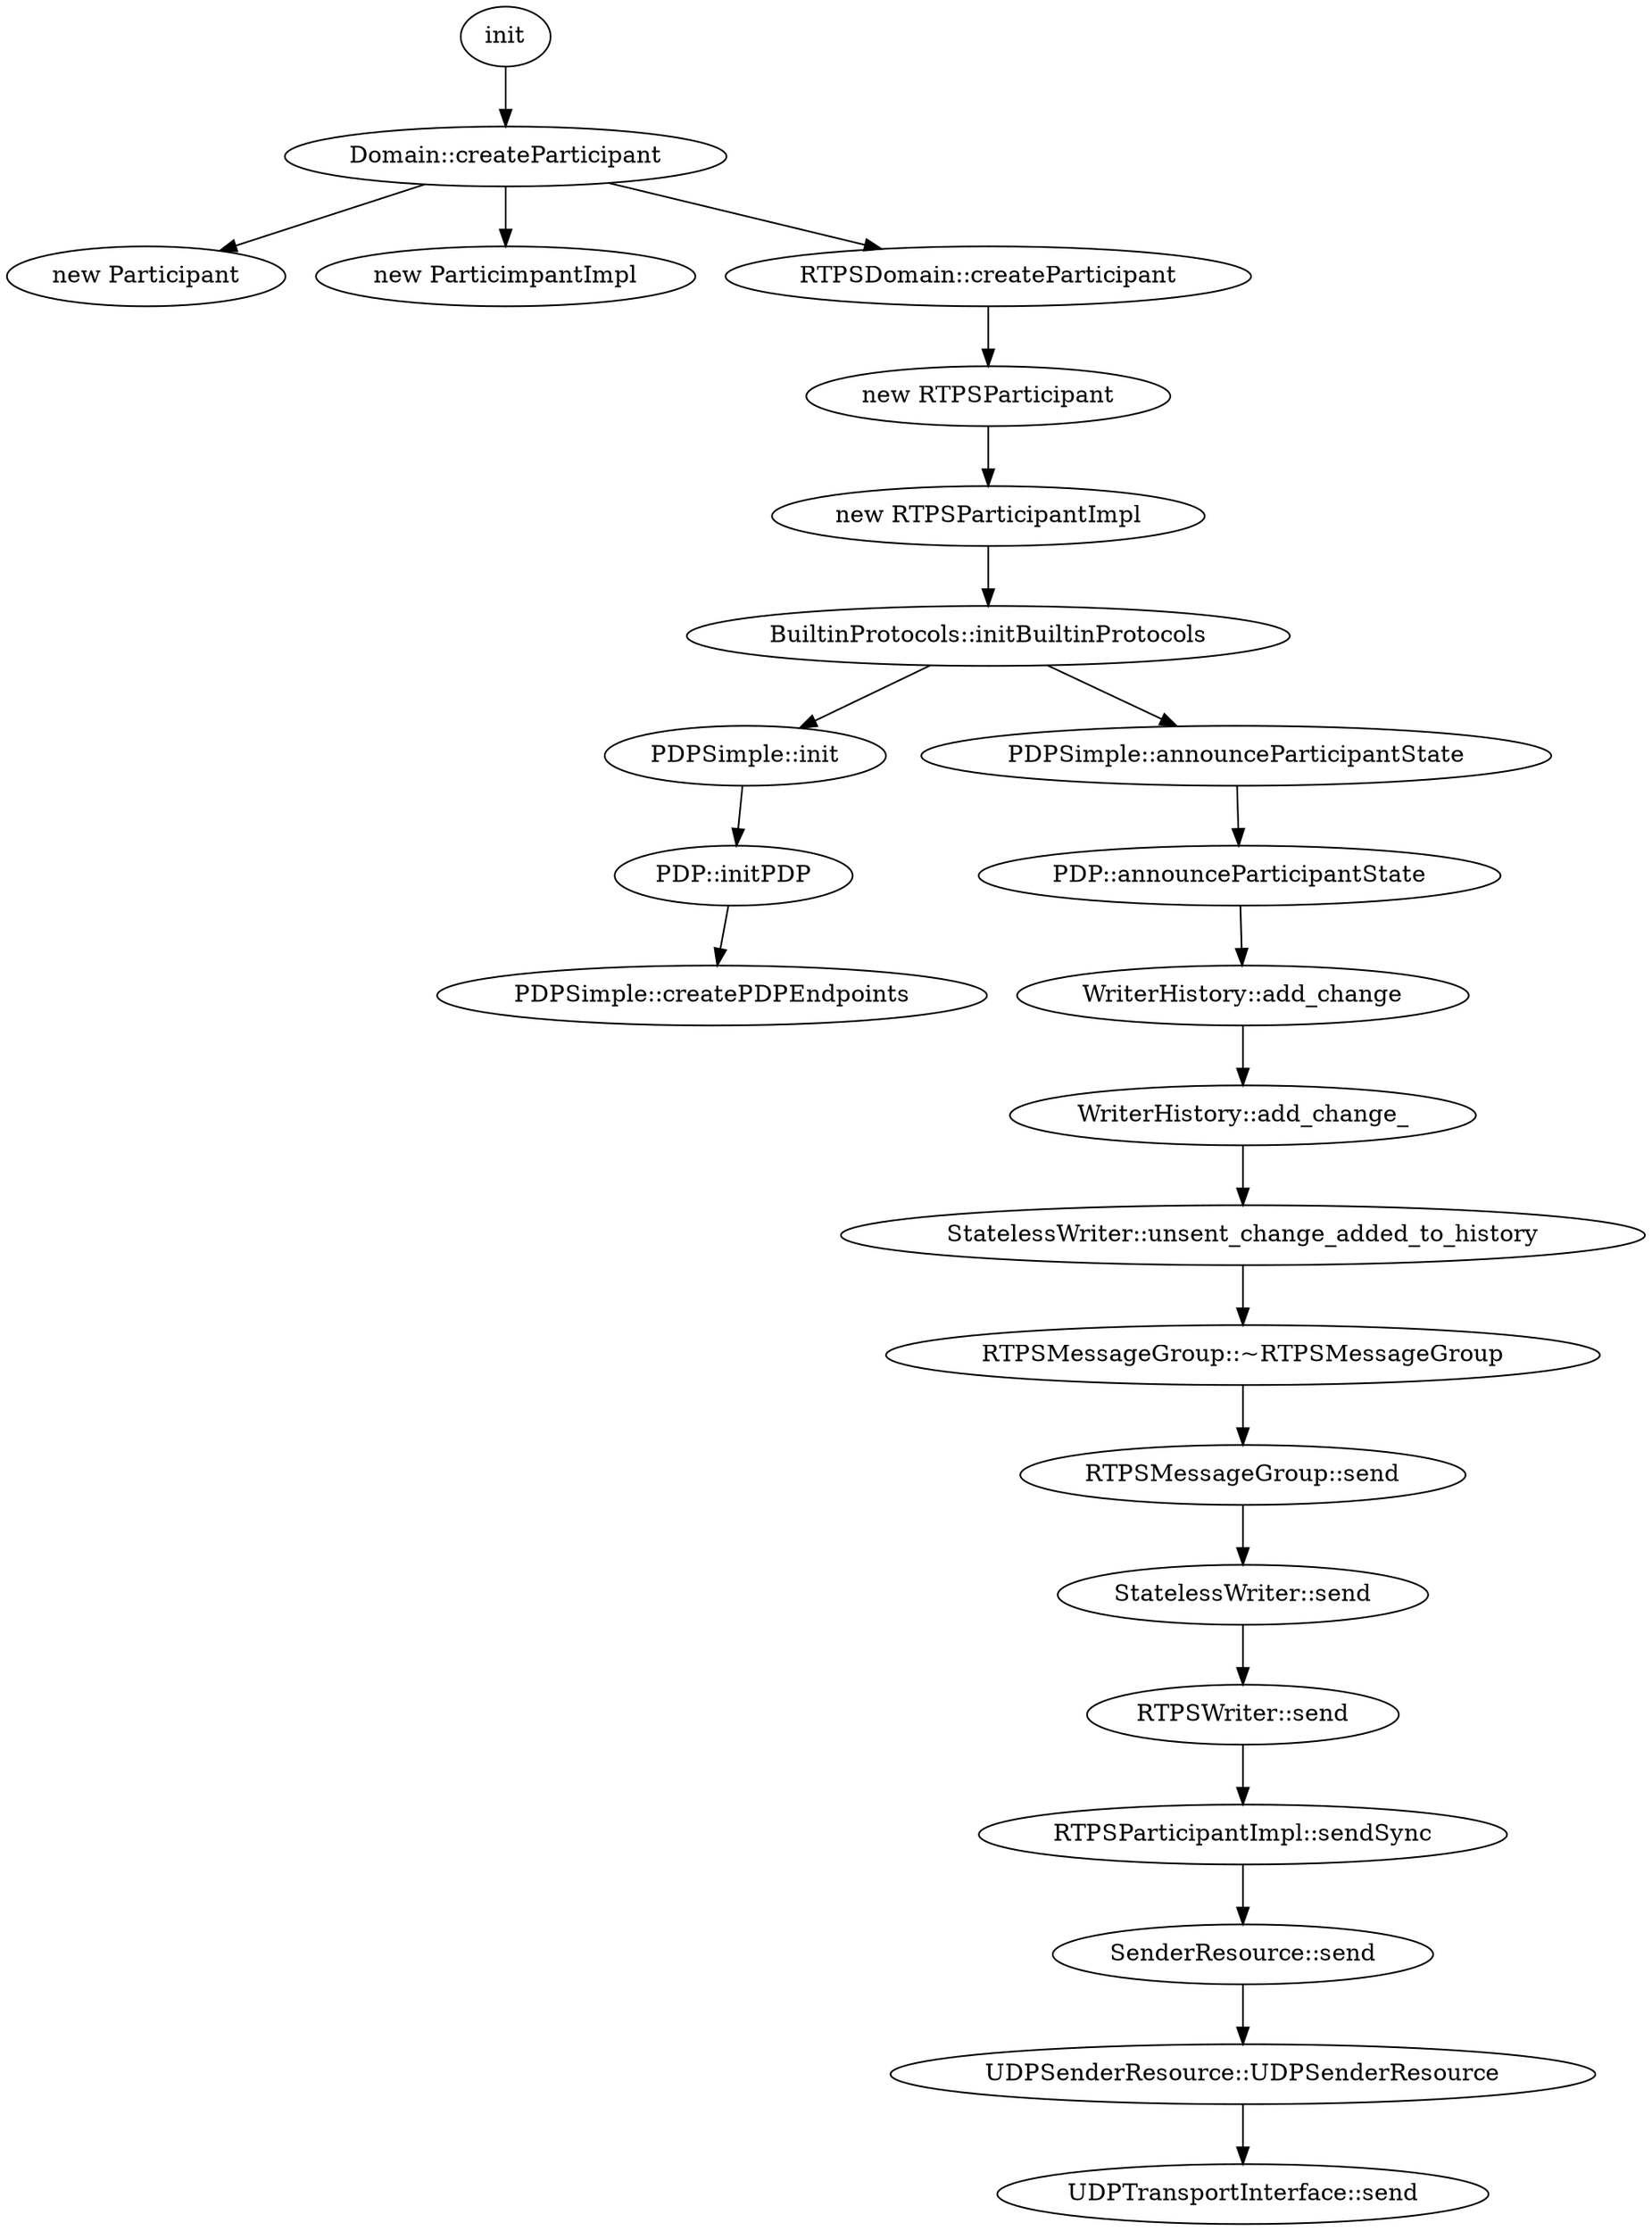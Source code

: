 digraph create_participant
{
        1[label="Domain::createParticipant"];
        11[label="new Participant"];
        12[label="new ParticimpantImpl"];

        13[label="RTPSDomain::createParticipant"];
        14[label="new RTPSParticipant"];
        15[label="new RTPSParticipantImpl"];

        16[label="BuiltinProtocols::initBuiltinProtocols"]
        17[label="PDPSimple::init"]
        18[label="PDP::initPDP"]
        19[label="PDPSimple::createPDPEndpoints"]

        20[label="PDPSimple::announceParticipantState"]
        21[label="PDP::announceParticipantState"]
        22[label="WriterHistory::add_change"]
        23[label="WriterHistory::add_change_"]
        24[label="StatelessWriter::unsent_change_added_to_history"]
        25[label="RTPSMessageGroup::~RTPSMessageGroup"]
        26[label="RTPSMessageGroup::send"]
        27[label="StatelessWriter::send"]
        28[label="RTPSWriter::send"]
        29[label="RTPSParticipantImpl::sendSync"]
        30[label="SenderResource::send"]
        31[label="UDPSenderResource::UDPSenderResource"]
        32[label="UDPTransportInterface::send"]
        init -> 1;
        1 -> 11;
        1 -> 12;
        1 -> 13;
        13 -> 14 -> 15;
        15 -> 16 -> 17 -> 18 -> 19;
        16 -> 20 -> 21 -> 22 -> 23 -> 24 -> 25 -> 26 -> 27 -> 28 -> 29 -> 30 -> 31 -> 32;
}